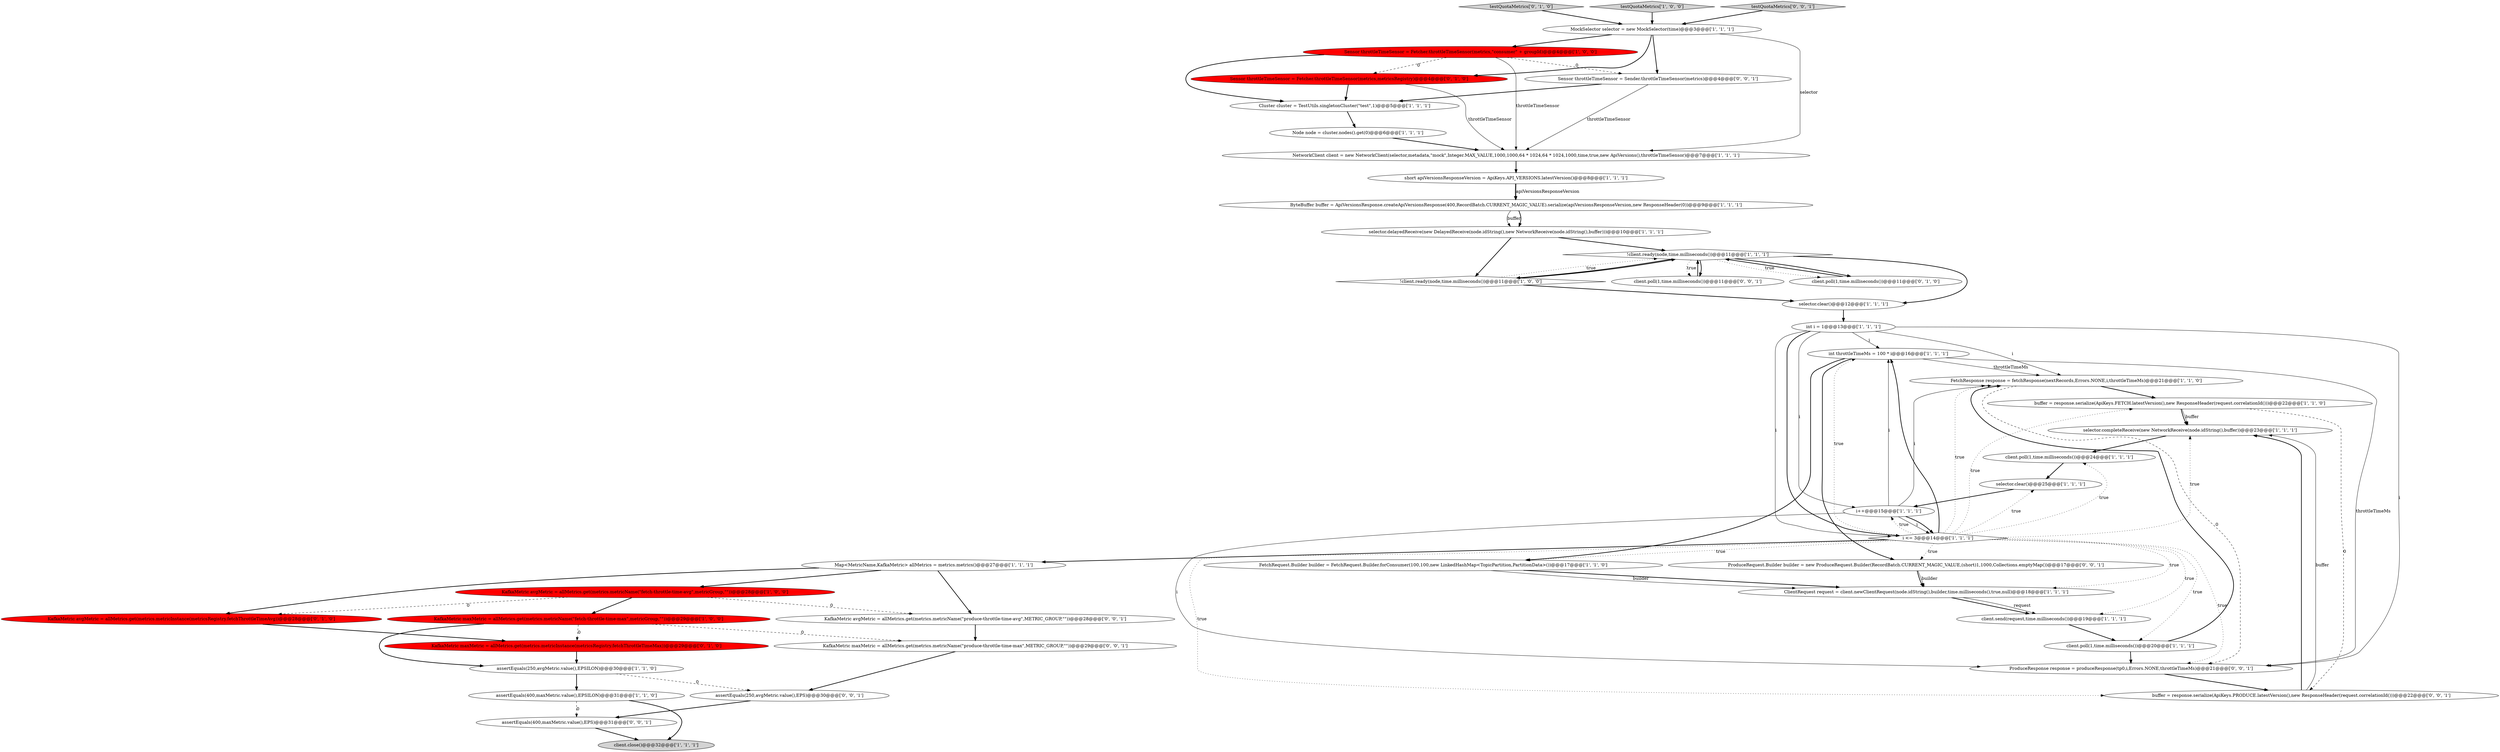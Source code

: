digraph {
15 [style = filled, label = "Node node = cluster.nodes().get(0)@@@6@@@['1', '1', '1']", fillcolor = white, shape = ellipse image = "AAA0AAABBB1BBB"];
17 [style = filled, label = "int i = 1@@@13@@@['1', '1', '1']", fillcolor = white, shape = ellipse image = "AAA0AAABBB1BBB"];
7 [style = filled, label = "selector.completeReceive(new NetworkReceive(node.idString(),buffer))@@@23@@@['1', '1', '1']", fillcolor = white, shape = ellipse image = "AAA0AAABBB1BBB"];
6 [style = filled, label = "client.send(request,time.milliseconds())@@@19@@@['1', '1', '1']", fillcolor = white, shape = ellipse image = "AAA0AAABBB1BBB"];
8 [style = filled, label = "int throttleTimeMs = 100 * i@@@16@@@['1', '1', '1']", fillcolor = white, shape = ellipse image = "AAA0AAABBB1BBB"];
11 [style = filled, label = "assertEquals(400,maxMetric.value(),EPSILON)@@@31@@@['1', '1', '0']", fillcolor = white, shape = ellipse image = "AAA0AAABBB1BBB"];
18 [style = filled, label = "Cluster cluster = TestUtils.singletonCluster(\"test\",1)@@@5@@@['1', '1', '1']", fillcolor = white, shape = ellipse image = "AAA0AAABBB1BBB"];
10 [style = filled, label = "FetchResponse response = fetchResponse(nextRecords,Errors.NONE,i,throttleTimeMs)@@@21@@@['1', '1', '0']", fillcolor = white, shape = ellipse image = "AAA0AAABBB1BBB"];
33 [style = filled, label = "KafkaMetric avgMetric = allMetrics.get(metrics.metricInstance(metricsRegistry.fetchThrottleTimeAvg))@@@28@@@['0', '1', '0']", fillcolor = red, shape = ellipse image = "AAA1AAABBB2BBB"];
24 [style = filled, label = "Sensor throttleTimeSensor = Fetcher.throttleTimeSensor(metrics,\"consumer\" + groupId)@@@4@@@['1', '0', '0']", fillcolor = red, shape = ellipse image = "AAA1AAABBB1BBB"];
19 [style = filled, label = "ClientRequest request = client.newClientRequest(node.idString(),builder,time.milliseconds(),true,null)@@@18@@@['1', '1', '1']", fillcolor = white, shape = ellipse image = "AAA0AAABBB1BBB"];
32 [style = filled, label = "Sensor throttleTimeSensor = Fetcher.throttleTimeSensor(metrics,metricsRegistry)@@@4@@@['0', '1', '0']", fillcolor = red, shape = ellipse image = "AAA1AAABBB2BBB"];
1 [style = filled, label = "short apiVersionsResponseVersion = ApiKeys.API_VERSIONS.latestVersion()@@@8@@@['1', '1', '1']", fillcolor = white, shape = ellipse image = "AAA0AAABBB1BBB"];
5 [style = filled, label = "MockSelector selector = new MockSelector(time)@@@3@@@['1', '1', '1']", fillcolor = white, shape = ellipse image = "AAA0AAABBB1BBB"];
23 [style = filled, label = "ByteBuffer buffer = ApiVersionsResponse.createApiVersionsResponse(400,RecordBatch.CURRENT_MAGIC_VALUE).serialize(apiVersionsResponseVersion,new ResponseHeader(0))@@@9@@@['1', '1', '1']", fillcolor = white, shape = ellipse image = "AAA0AAABBB1BBB"];
12 [style = filled, label = "KafkaMetric avgMetric = allMetrics.get(metrics.metricName(\"fetch-throttle-time-avg\",metricGroup,\"\"))@@@28@@@['1', '0', '0']", fillcolor = red, shape = ellipse image = "AAA1AAABBB1BBB"];
43 [style = filled, label = "KafkaMetric maxMetric = allMetrics.get(metrics.metricName(\"produce-throttle-time-max\",METRIC_GROUP,\"\"))@@@29@@@['0', '0', '1']", fillcolor = white, shape = ellipse image = "AAA0AAABBB3BBB"];
13 [style = filled, label = "buffer = response.serialize(ApiKeys.FETCH.latestVersion(),new ResponseHeader(request.correlationId()))@@@22@@@['1', '1', '0']", fillcolor = white, shape = ellipse image = "AAA0AAABBB1BBB"];
26 [style = filled, label = "selector.delayedReceive(new DelayedReceive(node.idString(),new NetworkReceive(node.idString(),buffer)))@@@10@@@['1', '1', '1']", fillcolor = white, shape = ellipse image = "AAA0AAABBB1BBB"];
35 [style = filled, label = "testQuotaMetrics['0', '1', '0']", fillcolor = lightgray, shape = diamond image = "AAA0AAABBB2BBB"];
0 [style = filled, label = "client.poll(1,time.milliseconds())@@@24@@@['1', '1', '1']", fillcolor = white, shape = ellipse image = "AAA0AAABBB1BBB"];
45 [style = filled, label = "KafkaMetric avgMetric = allMetrics.get(metrics.metricName(\"produce-throttle-time-avg\",METRIC_GROUP,\"\"))@@@28@@@['0', '0', '1']", fillcolor = white, shape = ellipse image = "AAA0AAABBB3BBB"];
38 [style = filled, label = "buffer = response.serialize(ApiKeys.PRODUCE.latestVersion(),new ResponseHeader(request.correlationId()))@@@22@@@['0', '0', '1']", fillcolor = white, shape = ellipse image = "AAA0AAABBB3BBB"];
28 [style = filled, label = "selector.clear()@@@12@@@['1', '1', '1']", fillcolor = white, shape = ellipse image = "AAA0AAABBB1BBB"];
42 [style = filled, label = "ProduceResponse response = produceResponse(tp0,i,Errors.NONE,throttleTimeMs)@@@21@@@['0', '0', '1']", fillcolor = white, shape = ellipse image = "AAA0AAABBB3BBB"];
3 [style = filled, label = "client.close()@@@32@@@['1', '1', '1']", fillcolor = lightgray, shape = ellipse image = "AAA0AAABBB1BBB"];
25 [style = filled, label = "FetchRequest.Builder builder = FetchRequest.Builder.forConsumer(100,100,new LinkedHashMap<TopicPartition,PartitionData>())@@@17@@@['1', '1', '0']", fillcolor = white, shape = ellipse image = "AAA0AAABBB1BBB"];
20 [style = filled, label = "NetworkClient client = new NetworkClient(selector,metadata,\"mock\",Integer.MAX_VALUE,1000,1000,64 * 1024,64 * 1024,1000,time,true,new ApiVersions(),throttleTimeSensor)@@@7@@@['1', '1', '1']", fillcolor = white, shape = ellipse image = "AAA0AAABBB1BBB"];
30 [style = filled, label = "assertEquals(250,avgMetric.value(),EPSILON)@@@30@@@['1', '1', '0']", fillcolor = white, shape = ellipse image = "AAA0AAABBB1BBB"];
4 [style = filled, label = "testQuotaMetrics['1', '0', '0']", fillcolor = lightgray, shape = diamond image = "AAA0AAABBB1BBB"];
2 [style = filled, label = "i++@@@15@@@['1', '1', '1']", fillcolor = white, shape = ellipse image = "AAA0AAABBB1BBB"];
40 [style = filled, label = "assertEquals(250,avgMetric.value(),EPS)@@@30@@@['0', '0', '1']", fillcolor = white, shape = ellipse image = "AAA0AAABBB3BBB"];
37 [style = filled, label = "assertEquals(400,maxMetric.value(),EPS)@@@31@@@['0', '0', '1']", fillcolor = white, shape = ellipse image = "AAA0AAABBB3BBB"];
27 [style = filled, label = "KafkaMetric maxMetric = allMetrics.get(metrics.metricName(\"fetch-throttle-time-max\",metricGroup,\"\"))@@@29@@@['1', '0', '0']", fillcolor = red, shape = ellipse image = "AAA1AAABBB1BBB"];
21 [style = filled, label = "!client.ready(node,time.milliseconds())@@@11@@@['1', '1', '1']", fillcolor = white, shape = diamond image = "AAA0AAABBB1BBB"];
22 [style = filled, label = "i <= 3@@@14@@@['1', '1', '1']", fillcolor = white, shape = diamond image = "AAA0AAABBB1BBB"];
29 [style = filled, label = "selector.clear()@@@25@@@['1', '1', '1']", fillcolor = white, shape = ellipse image = "AAA0AAABBB1BBB"];
34 [style = filled, label = "KafkaMetric maxMetric = allMetrics.get(metrics.metricInstance(metricsRegistry.fetchThrottleTimeMax))@@@29@@@['0', '1', '0']", fillcolor = red, shape = ellipse image = "AAA1AAABBB2BBB"];
39 [style = filled, label = "testQuotaMetrics['0', '0', '1']", fillcolor = lightgray, shape = diamond image = "AAA0AAABBB3BBB"];
44 [style = filled, label = "client.poll(1,time.milliseconds())@@@11@@@['0', '0', '1']", fillcolor = white, shape = ellipse image = "AAA0AAABBB3BBB"];
14 [style = filled, label = "Map<MetricName,KafkaMetric> allMetrics = metrics.metrics()@@@27@@@['1', '1', '1']", fillcolor = white, shape = ellipse image = "AAA0AAABBB1BBB"];
36 [style = filled, label = "ProduceRequest.Builder builder = new ProduceRequest.Builder(RecordBatch.CURRENT_MAGIC_VALUE,(short)1,1000,Collections.emptyMap())@@@17@@@['0', '0', '1']", fillcolor = white, shape = ellipse image = "AAA0AAABBB3BBB"];
41 [style = filled, label = "Sensor throttleTimeSensor = Sender.throttleTimeSensor(metrics)@@@4@@@['0', '0', '1']", fillcolor = white, shape = ellipse image = "AAA0AAABBB3BBB"];
9 [style = filled, label = "client.poll(1,time.milliseconds())@@@20@@@['1', '1', '1']", fillcolor = white, shape = ellipse image = "AAA0AAABBB1BBB"];
16 [style = filled, label = "!client.ready(node,time.milliseconds())@@@11@@@['1', '0', '0']", fillcolor = white, shape = diamond image = "AAA0AAABBB1BBB"];
31 [style = filled, label = "client.poll(1,time.milliseconds())@@@11@@@['0', '1', '0']", fillcolor = white, shape = ellipse image = "AAA0AAABBB2BBB"];
24->20 [style = solid, label="throttleTimeSensor"];
31->21 [style = bold, label=""];
9->10 [style = bold, label=""];
17->8 [style = solid, label="i"];
1->23 [style = bold, label=""];
21->28 [style = bold, label=""];
37->3 [style = bold, label=""];
2->8 [style = solid, label="i"];
22->8 [style = bold, label=""];
43->40 [style = bold, label=""];
17->22 [style = solid, label="i"];
30->11 [style = bold, label=""];
8->36 [style = bold, label=""];
29->2 [style = bold, label=""];
21->31 [style = bold, label=""];
45->43 [style = bold, label=""];
22->38 [style = dotted, label="true"];
38->7 [style = bold, label=""];
22->42 [style = dotted, label="true"];
15->20 [style = bold, label=""];
5->20 [style = solid, label="selector"];
25->19 [style = bold, label=""];
21->16 [style = bold, label=""];
32->18 [style = bold, label=""];
1->23 [style = solid, label="apiVersionsResponseVersion"];
40->37 [style = bold, label=""];
8->10 [style = solid, label="throttleTimeMs"];
22->29 [style = dotted, label="true"];
21->44 [style = bold, label=""];
24->41 [style = dashed, label="0"];
44->21 [style = bold, label=""];
22->19 [style = dotted, label="true"];
22->0 [style = dotted, label="true"];
27->30 [style = bold, label=""];
22->7 [style = dotted, label="true"];
18->15 [style = bold, label=""];
0->29 [style = bold, label=""];
7->0 [style = bold, label=""];
2->10 [style = solid, label="i"];
19->6 [style = bold, label=""];
24->18 [style = bold, label=""];
24->32 [style = dashed, label="0"];
35->5 [style = bold, label=""];
26->16 [style = bold, label=""];
21->31 [style = dotted, label="true"];
22->13 [style = dotted, label="true"];
16->21 [style = dotted, label="true"];
22->9 [style = dotted, label="true"];
22->14 [style = bold, label=""];
32->20 [style = solid, label="throttleTimeSensor"];
42->38 [style = bold, label=""];
19->6 [style = solid, label="request"];
27->43 [style = dashed, label="0"];
12->33 [style = dashed, label="0"];
12->45 [style = dashed, label="0"];
13->7 [style = solid, label="buffer"];
9->42 [style = bold, label=""];
39->5 [style = bold, label=""];
22->25 [style = dotted, label="true"];
13->38 [style = dashed, label="0"];
2->22 [style = solid, label="i"];
20->1 [style = bold, label=""];
26->21 [style = bold, label=""];
5->32 [style = bold, label=""];
23->26 [style = solid, label="buffer"];
10->13 [style = bold, label=""];
11->3 [style = bold, label=""];
5->24 [style = bold, label=""];
38->7 [style = solid, label="buffer"];
28->17 [style = bold, label=""];
36->19 [style = solid, label="builder"];
22->36 [style = dotted, label="true"];
2->42 [style = solid, label="i"];
12->27 [style = bold, label=""];
4->5 [style = bold, label=""];
41->18 [style = bold, label=""];
36->19 [style = bold, label=""];
17->10 [style = solid, label="i"];
41->20 [style = solid, label="throttleTimeSensor"];
30->40 [style = dashed, label="0"];
22->10 [style = dotted, label="true"];
23->26 [style = bold, label=""];
14->45 [style = bold, label=""];
17->22 [style = bold, label=""];
10->42 [style = dashed, label="0"];
22->6 [style = dotted, label="true"];
34->30 [style = bold, label=""];
14->33 [style = bold, label=""];
17->42 [style = solid, label="i"];
22->2 [style = dotted, label="true"];
22->8 [style = dotted, label="true"];
5->41 [style = bold, label=""];
16->28 [style = bold, label=""];
21->44 [style = dotted, label="true"];
13->7 [style = bold, label=""];
16->21 [style = bold, label=""];
25->19 [style = solid, label="builder"];
8->42 [style = solid, label="throttleTimeMs"];
14->12 [style = bold, label=""];
11->37 [style = dashed, label="0"];
6->9 [style = bold, label=""];
2->22 [style = bold, label=""];
17->2 [style = solid, label="i"];
33->34 [style = bold, label=""];
8->25 [style = bold, label=""];
27->34 [style = dashed, label="0"];
}
